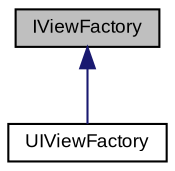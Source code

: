 digraph "IViewFactory"
{
  bgcolor="transparent";
  edge [fontname="Arial",fontsize="9",labelfontname="Arial",labelfontsize="9"];
  node [fontname="Arial",fontsize="9",shape=record];
  Node1 [label="IViewFactory",height=0.2,width=0.4,color="black", fillcolor="grey75", style="filled" fontcolor="black"];
  Node1 -> Node2 [dir="back",color="midnightblue",fontsize="9",style="solid",fontname="Arial"];
  Node2 [label="UIViewFactory",height=0.2,width=0.4,color="black",URL="$class_v_s_t_g_u_i_1_1_u_i_view_factory.html",tooltip="Default view factory. "];
}
